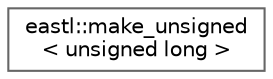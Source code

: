 digraph "类继承关系图"
{
 // LATEX_PDF_SIZE
  bgcolor="transparent";
  edge [fontname=Helvetica,fontsize=10,labelfontname=Helvetica,labelfontsize=10];
  node [fontname=Helvetica,fontsize=10,shape=box,height=0.2,width=0.4];
  rankdir="LR";
  Node0 [id="Node000000",label="eastl::make_unsigned\l\< unsigned long \>",height=0.2,width=0.4,color="grey40", fillcolor="white", style="filled",URL="$structeastl_1_1make__unsigned_3_01unsigned_01long_01_4.html",tooltip=" "];
}
